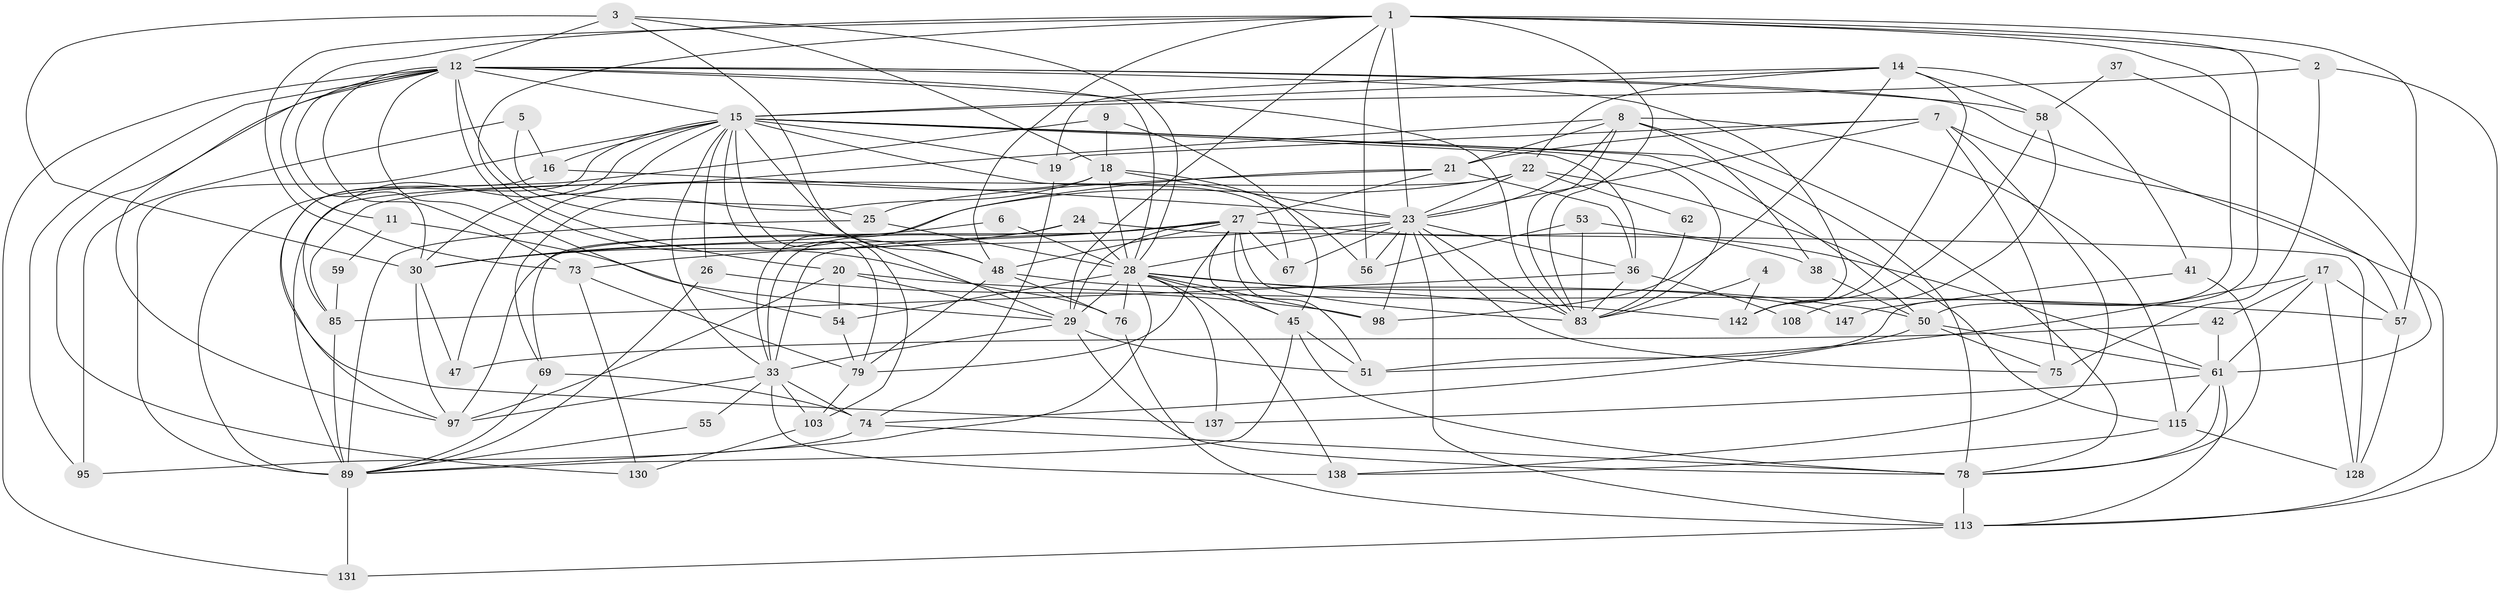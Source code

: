 // original degree distribution, {6: 0.061224489795918366, 3: 0.272108843537415, 2: 0.10204081632653061, 7: 0.027210884353741496, 5: 0.20408163265306123, 4: 0.3197278911564626, 10: 0.006802721088435374, 8: 0.006802721088435374}
// Generated by graph-tools (version 1.1) at 2025/14/03/09/25 04:14:52]
// undirected, 73 vertices, 205 edges
graph export_dot {
graph [start="1"]
  node [color=gray90,style=filled];
  1 [super="+106+146+84"];
  2 [super="+10"];
  3 [super="+35+64"];
  4;
  5;
  6;
  7 [super="+40"];
  8 [super="+13+39"];
  9;
  11;
  12 [super="+68+118+43"];
  14 [super="+125+102"];
  15 [super="+77+66"];
  16;
  17;
  18 [super="+32"];
  19;
  20;
  21 [super="+46+116"];
  22 [super="+88+60"];
  23 [super="+86+31+44"];
  24;
  25 [super="+93"];
  26;
  27 [super="+71+70"];
  28 [super="+104+119"];
  29 [super="+34"];
  30 [super="+109"];
  33 [super="+107+63+49"];
  36 [super="+72"];
  37;
  38;
  41;
  42;
  45 [super="+114"];
  47;
  48 [super="+65"];
  50 [super="+126"];
  51;
  53;
  54 [super="+110"];
  55;
  56;
  57 [super="+135"];
  58 [super="+94"];
  59;
  61 [super="+136"];
  62;
  67;
  69;
  73 [super="+120"];
  74 [super="+81"];
  75;
  76;
  78 [super="+91+105"];
  79 [super="+124"];
  83 [super="+92"];
  85;
  89 [super="+127+112"];
  95;
  97 [super="+140+123"];
  98;
  103;
  108;
  113 [super="+134"];
  115 [super="+117"];
  128;
  130;
  131;
  137;
  138;
  142;
  147;
  1 -- 57;
  1 -- 50;
  1 -- 2;
  1 -- 56;
  1 -- 11;
  1 -- 73;
  1 -- 51;
  1 -- 83;
  1 -- 23;
  1 -- 48;
  1 -- 20;
  1 -- 29;
  2 -- 75;
  2 -- 113;
  2 -- 15;
  3 -- 12 [weight=2];
  3 -- 18;
  3 -- 29;
  3 -- 30;
  3 -- 28;
  4 -- 142;
  4 -- 83;
  5 -- 95;
  5 -- 16;
  5 -- 25;
  6 -- 28;
  6 -- 30;
  7 -- 23 [weight=2];
  7 -- 113;
  7 -- 19;
  7 -- 21;
  7 -- 138;
  7 -- 75;
  8 -- 21;
  8 -- 38;
  8 -- 78;
  8 -- 23;
  8 -- 89;
  8 -- 115;
  8 -- 83;
  9 -- 45;
  9 -- 18;
  9 -- 89;
  11 -- 29;
  11 -- 59;
  12 -- 95;
  12 -- 130;
  12 -- 54;
  12 -- 57;
  12 -- 58 [weight=2];
  12 -- 142;
  12 -- 30;
  12 -- 73 [weight=2];
  12 -- 15;
  12 -- 28;
  12 -- 97;
  12 -- 131;
  12 -- 76;
  12 -- 48 [weight=2];
  12 -- 83;
  14 -- 142;
  14 -- 41;
  14 -- 19;
  14 -- 15;
  14 -- 98;
  14 -- 58;
  14 -- 22;
  15 -- 85;
  15 -- 16;
  15 -- 67;
  15 -- 79;
  15 -- 83;
  15 -- 33;
  15 -- 97;
  15 -- 36;
  15 -- 103;
  15 -- 78;
  15 -- 48;
  15 -- 50;
  15 -- 19;
  15 -- 89 [weight=2];
  15 -- 26;
  15 -- 30;
  16 -- 137;
  16 -- 23;
  17 -- 57;
  17 -- 128;
  17 -- 42;
  17 -- 51;
  17 -- 61;
  18 -- 28;
  18 -- 47;
  18 -- 69;
  18 -- 23;
  18 -- 56;
  19 -- 74;
  20 -- 54;
  20 -- 29;
  20 -- 57;
  20 -- 97;
  21 -- 25;
  21 -- 27;
  21 -- 33;
  21 -- 36;
  22 -- 62;
  22 -- 69;
  22 -- 23;
  22 -- 85;
  22 -- 115;
  23 -- 98;
  23 -- 113;
  23 -- 73;
  23 -- 28 [weight=2];
  23 -- 67 [weight=2];
  23 -- 36;
  23 -- 83;
  23 -- 56;
  23 -- 75;
  24 -- 128;
  24 -- 33;
  24 -- 30;
  24 -- 28;
  25 -- 89;
  25 -- 28;
  26 -- 98;
  26 -- 89;
  27 -- 29;
  27 -- 38;
  27 -- 79;
  27 -- 51;
  27 -- 48;
  27 -- 67;
  27 -- 30 [weight=2];
  27 -- 97;
  27 -- 33;
  27 -- 83;
  27 -- 45;
  28 -- 76;
  28 -- 137;
  28 -- 142;
  28 -- 29 [weight=2];
  28 -- 45;
  28 -- 98;
  28 -- 50;
  28 -- 54;
  28 -- 89;
  28 -- 138;
  29 -- 51;
  29 -- 78;
  29 -- 33;
  30 -- 97;
  30 -- 47;
  33 -- 55;
  33 -- 103;
  33 -- 97;
  33 -- 74;
  33 -- 138;
  36 -- 85;
  36 -- 83;
  36 -- 108;
  37 -- 61;
  37 -- 58;
  38 -- 50;
  41 -- 147;
  41 -- 78;
  42 -- 47;
  42 -- 61;
  45 -- 78;
  45 -- 51;
  45 -- 89;
  48 -- 147;
  48 -- 76;
  48 -- 79;
  50 -- 74;
  50 -- 61;
  50 -- 75;
  53 -- 56;
  53 -- 61;
  53 -- 83;
  54 -- 79;
  55 -- 89;
  57 -- 128;
  58 -- 142;
  58 -- 108;
  59 -- 85;
  61 -- 137;
  61 -- 78;
  61 -- 113;
  61 -- 115;
  62 -- 83;
  69 -- 74 [weight=2];
  69 -- 89;
  73 -- 130;
  73 -- 79;
  74 -- 78;
  74 -- 95;
  76 -- 113;
  78 -- 113;
  79 -- 103;
  85 -- 89;
  89 -- 131;
  103 -- 130;
  113 -- 131;
  115 -- 128;
  115 -- 138;
}
